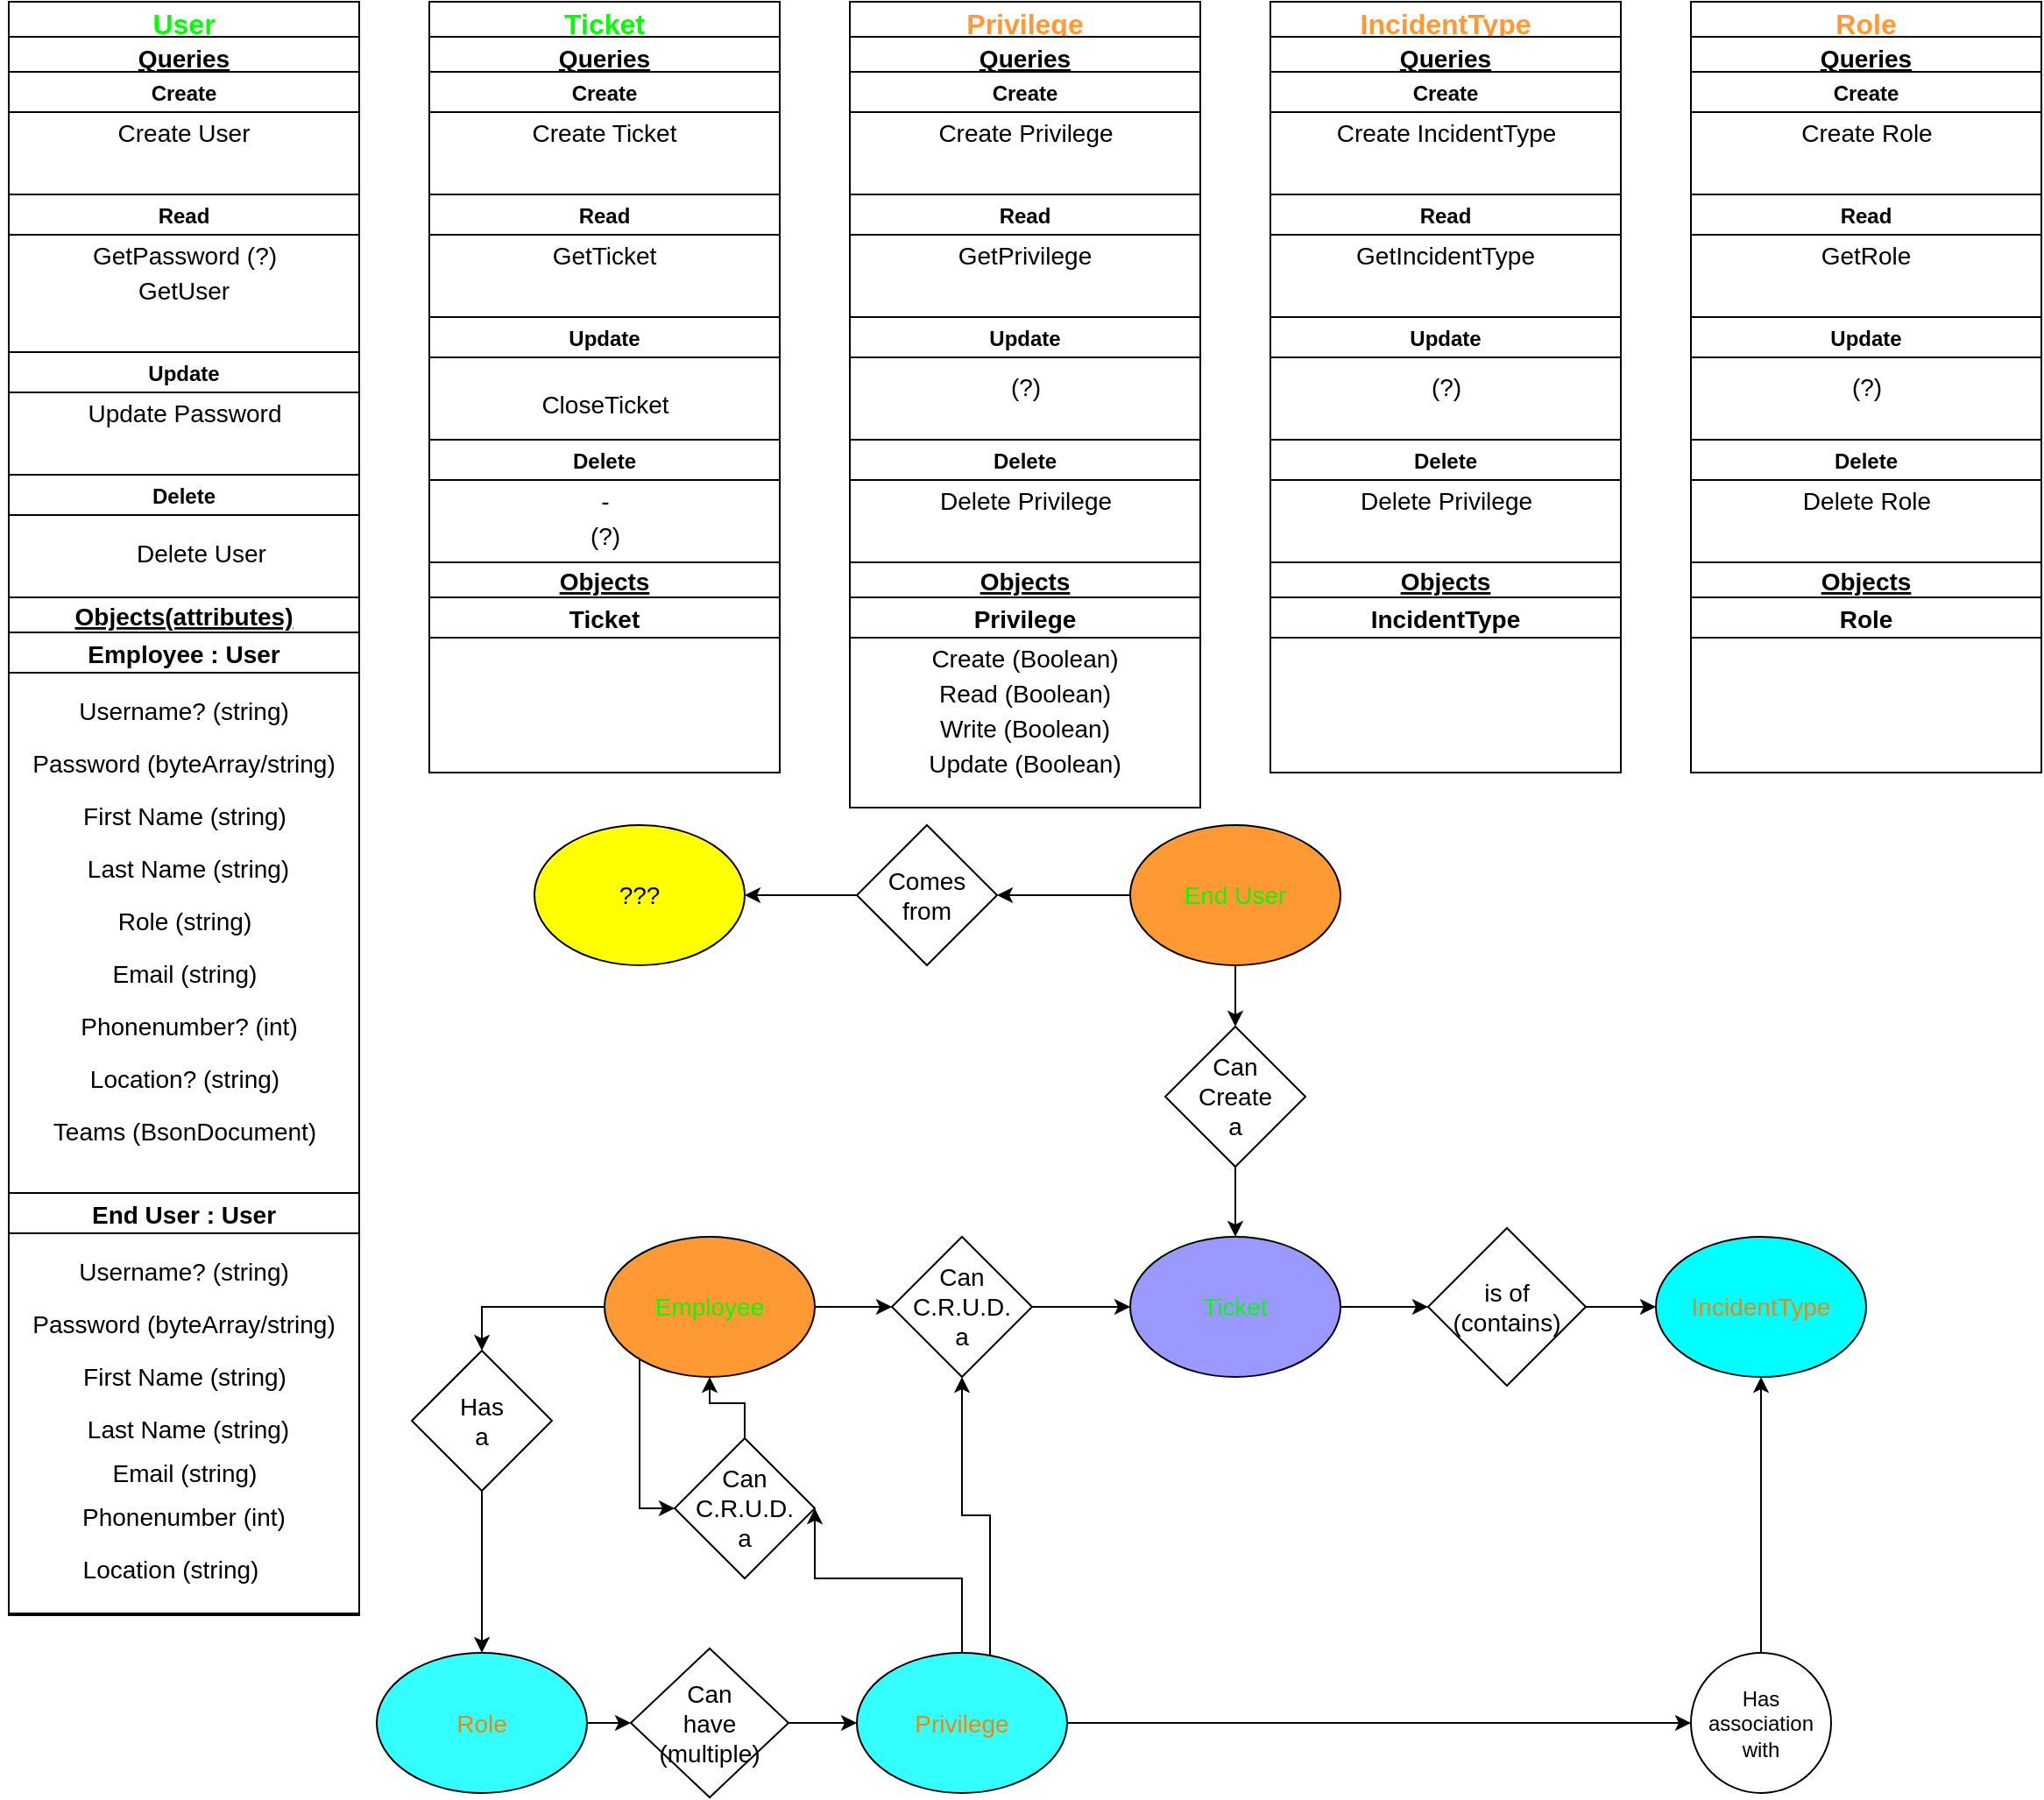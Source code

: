 <mxfile version="20.4.0" type="github">
  <diagram id="4bthDYppY-dah1H3mGTE" name="Pagina-1">
    <mxGraphModel dx="1422" dy="790" grid="1" gridSize="10" guides="1" tooltips="1" connect="1" arrows="1" fold="1" page="1" pageScale="1" pageWidth="827" pageHeight="1169" math="0" shadow="0">
      <root>
        <mxCell id="0" />
        <mxCell id="1" parent="0" />
        <mxCell id="ETShx9Jj8pTSeEwa7h_H-1" value="User" style="swimlane;fontSize=16;fontColor=#00FF00;" parent="1" vertex="1">
          <mxGeometry x="40" y="40" width="200" height="920" as="geometry" />
        </mxCell>
        <mxCell id="ETShx9Jj8pTSeEwa7h_H-2" value="Queries" style="swimlane;fontSize=14;fontStyle=5" parent="ETShx9Jj8pTSeEwa7h_H-1" vertex="1">
          <mxGeometry y="20" width="200" height="320" as="geometry" />
        </mxCell>
        <mxCell id="ETShx9Jj8pTSeEwa7h_H-18" value="Create" style="swimlane;" parent="ETShx9Jj8pTSeEwa7h_H-2" vertex="1">
          <mxGeometry y="20" width="200" height="70" as="geometry" />
        </mxCell>
        <mxCell id="ETShx9Jj8pTSeEwa7h_H-42" value="Create User" style="text;html=1;strokeColor=none;fillColor=none;align=center;verticalAlign=middle;whiteSpace=wrap;rounded=0;fontSize=14;fontColor=#000000;" parent="ETShx9Jj8pTSeEwa7h_H-18" vertex="1">
          <mxGeometry x="55" y="20" width="90" height="30" as="geometry" />
        </mxCell>
        <mxCell id="ETShx9Jj8pTSeEwa7h_H-19" value="Read" style="swimlane;" parent="ETShx9Jj8pTSeEwa7h_H-2" vertex="1">
          <mxGeometry y="90" width="200" height="90" as="geometry" />
        </mxCell>
        <mxCell id="ETShx9Jj8pTSeEwa7h_H-30" value="&lt;div&gt;GetPassword (?)&lt;/div&gt;" style="text;html=1;align=center;verticalAlign=middle;resizable=0;points=[];autosize=1;strokeColor=none;fillColor=none;fontSize=14;" parent="ETShx9Jj8pTSeEwa7h_H-19" vertex="1">
          <mxGeometry x="35" y="20" width="130" height="30" as="geometry" />
        </mxCell>
        <mxCell id="ETShx9Jj8pTSeEwa7h_H-40" value="GetUser" style="text;html=1;strokeColor=none;fillColor=none;align=center;verticalAlign=middle;whiteSpace=wrap;rounded=0;fontSize=14;fontColor=#000000;" parent="ETShx9Jj8pTSeEwa7h_H-19" vertex="1">
          <mxGeometry x="70" y="40" width="60" height="30" as="geometry" />
        </mxCell>
        <mxCell id="ETShx9Jj8pTSeEwa7h_H-20" value="Update" style="swimlane;" parent="ETShx9Jj8pTSeEwa7h_H-2" vertex="1">
          <mxGeometry y="180" width="200" height="70" as="geometry" />
        </mxCell>
        <mxCell id="ETShx9Jj8pTSeEwa7h_H-39" value="&lt;div&gt;&lt;font color=&quot;#000000&quot;&gt;Update Password&lt;/font&gt;&lt;/div&gt;" style="text;html=1;align=center;verticalAlign=middle;resizable=0;points=[];autosize=1;strokeColor=none;fillColor=none;fontSize=14;fontColor=#00FF00;" parent="ETShx9Jj8pTSeEwa7h_H-20" vertex="1">
          <mxGeometry x="35" y="20" width="130" height="30" as="geometry" />
        </mxCell>
        <mxCell id="ETShx9Jj8pTSeEwa7h_H-21" value="Delete" style="swimlane;" parent="ETShx9Jj8pTSeEwa7h_H-2" vertex="1">
          <mxGeometry y="250" width="200" height="70" as="geometry" />
        </mxCell>
        <mxCell id="ETShx9Jj8pTSeEwa7h_H-3" value="Objects(attributes)" style="swimlane;fontStyle=5;startSize=20;fontSize=14;" parent="ETShx9Jj8pTSeEwa7h_H-1" vertex="1">
          <mxGeometry y="340" width="200" height="581" as="geometry" />
        </mxCell>
        <mxCell id="ETShx9Jj8pTSeEwa7h_H-79" value="Employee : User" style="swimlane;fontSize=14;fontColor=#000000;" parent="ETShx9Jj8pTSeEwa7h_H-3" vertex="1">
          <mxGeometry y="20" width="200" height="320" as="geometry" />
        </mxCell>
        <mxCell id="7pABPfw_jYTxYj795POy-1" value="Username? (string)" style="text;html=1;strokeColor=none;fillColor=none;align=center;verticalAlign=middle;whiteSpace=wrap;rounded=0;fontSize=14;fontColor=#000000;" parent="ETShx9Jj8pTSeEwa7h_H-79" vertex="1">
          <mxGeometry x="35" y="30" width="130" height="30" as="geometry" />
        </mxCell>
        <mxCell id="7pABPfw_jYTxYj795POy-2" value="Password (byteArray/string)" style="text;html=1;strokeColor=none;fillColor=none;align=center;verticalAlign=middle;whiteSpace=wrap;rounded=0;fontSize=14;fontColor=#000000;" parent="ETShx9Jj8pTSeEwa7h_H-79" vertex="1">
          <mxGeometry x="-5" y="60" width="210" height="30" as="geometry" />
        </mxCell>
        <mxCell id="7pABPfw_jYTxYj795POy-4" value="First Name (string)" style="text;html=1;strokeColor=none;fillColor=none;align=center;verticalAlign=middle;whiteSpace=wrap;rounded=0;fontSize=14;fontColor=#000000;" parent="ETShx9Jj8pTSeEwa7h_H-79" vertex="1">
          <mxGeometry x="32.5" y="90" width="135" height="30" as="geometry" />
        </mxCell>
        <mxCell id="7pABPfw_jYTxYj795POy-5" value="Last Name (string)" style="text;html=1;strokeColor=none;fillColor=none;align=center;verticalAlign=middle;whiteSpace=wrap;rounded=0;fontSize=14;fontColor=#000000;" parent="ETShx9Jj8pTSeEwa7h_H-79" vertex="1">
          <mxGeometry x="35" y="120" width="135" height="30" as="geometry" />
        </mxCell>
        <mxCell id="7pABPfw_jYTxYj795POy-7" value="Role (string)" style="text;html=1;strokeColor=none;fillColor=none;align=center;verticalAlign=middle;whiteSpace=wrap;rounded=0;fontSize=14;fontColor=#000000;" parent="ETShx9Jj8pTSeEwa7h_H-79" vertex="1">
          <mxGeometry x="52.5" y="150" width="95" height="30" as="geometry" />
        </mxCell>
        <mxCell id="7pABPfw_jYTxYj795POy-8" value="Email (string)" style="text;html=1;strokeColor=none;fillColor=none;align=center;verticalAlign=middle;whiteSpace=wrap;rounded=0;fontSize=14;fontColor=#000000;" parent="ETShx9Jj8pTSeEwa7h_H-79" vertex="1">
          <mxGeometry x="52.5" y="180" width="95" height="30" as="geometry" />
        </mxCell>
        <mxCell id="7pABPfw_jYTxYj795POy-10" value="&lt;div&gt;Phonenumber? (int)&lt;/div&gt;" style="text;html=1;strokeColor=none;fillColor=none;align=center;verticalAlign=middle;whiteSpace=wrap;rounded=0;fontSize=14;fontColor=#000000;" parent="ETShx9Jj8pTSeEwa7h_H-79" vertex="1">
          <mxGeometry x="22.5" y="210" width="160" height="30" as="geometry" />
        </mxCell>
        <mxCell id="7pABPfw_jYTxYj795POy-12" value="Location? (string)" style="text;html=1;strokeColor=none;fillColor=none;align=center;verticalAlign=middle;whiteSpace=wrap;rounded=0;fontSize=14;fontColor=#000000;" parent="ETShx9Jj8pTSeEwa7h_H-79" vertex="1">
          <mxGeometry x="42.5" y="240" width="115" height="30" as="geometry" />
        </mxCell>
        <mxCell id="7pABPfw_jYTxYj795POy-14" value="Teams (BsonDocument)" style="text;html=1;strokeColor=none;fillColor=none;align=center;verticalAlign=middle;whiteSpace=wrap;rounded=0;fontSize=14;fontColor=#000000;" parent="ETShx9Jj8pTSeEwa7h_H-79" vertex="1">
          <mxGeometry x="22.5" y="270" width="155" height="30" as="geometry" />
        </mxCell>
        <mxCell id="7pABPfw_jYTxYj795POy-15" value="End User : User" style="swimlane;fontSize=14;fontColor=#000000;startSize=23;" parent="ETShx9Jj8pTSeEwa7h_H-3" vertex="1">
          <mxGeometry y="340" width="200" height="240" as="geometry" />
        </mxCell>
        <mxCell id="7pABPfw_jYTxYj795POy-16" value="Username? (string)" style="text;html=1;strokeColor=none;fillColor=none;align=center;verticalAlign=middle;whiteSpace=wrap;rounded=0;fontSize=14;fontColor=#000000;" parent="7pABPfw_jYTxYj795POy-15" vertex="1">
          <mxGeometry x="35" y="30" width="130" height="30" as="geometry" />
        </mxCell>
        <mxCell id="7pABPfw_jYTxYj795POy-17" value="Password (byteArray/string)" style="text;html=1;strokeColor=none;fillColor=none;align=center;verticalAlign=middle;whiteSpace=wrap;rounded=0;fontSize=14;fontColor=#000000;" parent="7pABPfw_jYTxYj795POy-15" vertex="1">
          <mxGeometry x="-5" y="60" width="210" height="30" as="geometry" />
        </mxCell>
        <mxCell id="7pABPfw_jYTxYj795POy-18" value="First Name (string)" style="text;html=1;strokeColor=none;fillColor=none;align=center;verticalAlign=middle;whiteSpace=wrap;rounded=0;fontSize=14;fontColor=#000000;" parent="7pABPfw_jYTxYj795POy-15" vertex="1">
          <mxGeometry x="32.5" y="90" width="135" height="30" as="geometry" />
        </mxCell>
        <mxCell id="7pABPfw_jYTxYj795POy-19" value="Last Name (string)" style="text;html=1;strokeColor=none;fillColor=none;align=center;verticalAlign=middle;whiteSpace=wrap;rounded=0;fontSize=14;fontColor=#000000;" parent="7pABPfw_jYTxYj795POy-15" vertex="1">
          <mxGeometry x="35" y="120" width="135" height="30" as="geometry" />
        </mxCell>
        <mxCell id="7pABPfw_jYTxYj795POy-21" value="Email (string)" style="text;html=1;strokeColor=none;fillColor=none;align=center;verticalAlign=middle;whiteSpace=wrap;rounded=0;fontSize=14;fontColor=#000000;" parent="7pABPfw_jYTxYj795POy-15" vertex="1">
          <mxGeometry x="52.5" y="145" width="95" height="30" as="geometry" />
        </mxCell>
        <mxCell id="7pABPfw_jYTxYj795POy-22" value="&lt;div&gt;Phonenumber (int)&lt;/div&gt;" style="text;html=1;strokeColor=none;fillColor=none;align=center;verticalAlign=middle;whiteSpace=wrap;rounded=0;fontSize=14;fontColor=#000000;" parent="7pABPfw_jYTxYj795POy-15" vertex="1">
          <mxGeometry x="20" y="170" width="160" height="30" as="geometry" />
        </mxCell>
        <mxCell id="7pABPfw_jYTxYj795POy-23" value="Location (string)" style="text;html=1;strokeColor=none;fillColor=none;align=center;verticalAlign=middle;whiteSpace=wrap;rounded=0;fontSize=14;fontColor=#000000;" parent="7pABPfw_jYTxYj795POy-15" vertex="1">
          <mxGeometry x="35" y="200" width="115" height="30" as="geometry" />
        </mxCell>
        <mxCell id="ETShx9Jj8pTSeEwa7h_H-22" value="Ticket" style="swimlane;fontSize=16;fontColor=#00FF00;" parent="1" vertex="1">
          <mxGeometry x="280" y="40" width="200" height="440" as="geometry" />
        </mxCell>
        <mxCell id="ETShx9Jj8pTSeEwa7h_H-23" value="Queries" style="swimlane;fontSize=14;fontStyle=5" parent="ETShx9Jj8pTSeEwa7h_H-22" vertex="1">
          <mxGeometry y="20" width="200" height="300" as="geometry" />
        </mxCell>
        <mxCell id="ETShx9Jj8pTSeEwa7h_H-24" value="Create" style="swimlane;" parent="ETShx9Jj8pTSeEwa7h_H-23" vertex="1">
          <mxGeometry y="20" width="200" height="70" as="geometry" />
        </mxCell>
        <mxCell id="ETShx9Jj8pTSeEwa7h_H-43" value="Create Ticket" style="text;html=1;strokeColor=none;fillColor=none;align=center;verticalAlign=middle;whiteSpace=wrap;rounded=0;fontSize=14;fontColor=#000000;" parent="ETShx9Jj8pTSeEwa7h_H-24" vertex="1">
          <mxGeometry x="55" y="20" width="90" height="30" as="geometry" />
        </mxCell>
        <mxCell id="ETShx9Jj8pTSeEwa7h_H-25" value="Read" style="swimlane;" parent="ETShx9Jj8pTSeEwa7h_H-23" vertex="1">
          <mxGeometry y="90" width="200" height="70" as="geometry" />
        </mxCell>
        <mxCell id="ETShx9Jj8pTSeEwa7h_H-44" value="GetTicket" style="text;html=1;strokeColor=none;fillColor=none;align=center;verticalAlign=middle;whiteSpace=wrap;rounded=0;fontSize=14;fontColor=#000000;" parent="ETShx9Jj8pTSeEwa7h_H-25" vertex="1">
          <mxGeometry x="70" y="20" width="60" height="30" as="geometry" />
        </mxCell>
        <mxCell id="ETShx9Jj8pTSeEwa7h_H-26" value="Update" style="swimlane;" parent="ETShx9Jj8pTSeEwa7h_H-23" vertex="1">
          <mxGeometry y="160" width="200" height="70" as="geometry" />
        </mxCell>
        <mxCell id="ETShx9Jj8pTSeEwa7h_H-47" value="CloseTicket" style="text;html=1;align=center;verticalAlign=middle;resizable=0;points=[];autosize=1;strokeColor=none;fillColor=none;fontSize=14;fontColor=#000000;" parent="ETShx9Jj8pTSeEwa7h_H-26" vertex="1">
          <mxGeometry x="50" y="35" width="100" height="30" as="geometry" />
        </mxCell>
        <mxCell id="ETShx9Jj8pTSeEwa7h_H-27" value="Delete" style="swimlane;" parent="ETShx9Jj8pTSeEwa7h_H-23" vertex="1">
          <mxGeometry y="230" width="200" height="70" as="geometry" />
        </mxCell>
        <mxCell id="ETShx9Jj8pTSeEwa7h_H-46" value="(?)" style="text;html=1;align=center;verticalAlign=middle;resizable=0;points=[];autosize=1;strokeColor=none;fillColor=none;fontSize=14;fontColor=#000000;" parent="ETShx9Jj8pTSeEwa7h_H-27" vertex="1">
          <mxGeometry x="80" y="40" width="40" height="30" as="geometry" />
        </mxCell>
        <mxCell id="ETShx9Jj8pTSeEwa7h_H-45" value="-" style="text;html=1;align=center;verticalAlign=middle;resizable=0;points=[];autosize=1;strokeColor=none;fillColor=none;fontSize=14;fontColor=#000000;" parent="ETShx9Jj8pTSeEwa7h_H-27" vertex="1">
          <mxGeometry x="85" y="20" width="30" height="30" as="geometry" />
        </mxCell>
        <mxCell id="ETShx9Jj8pTSeEwa7h_H-28" value="Objects" style="swimlane;fontStyle=5;startSize=20;fontSize=14;" parent="ETShx9Jj8pTSeEwa7h_H-22" vertex="1">
          <mxGeometry y="320" width="200" height="120" as="geometry" />
        </mxCell>
        <mxCell id="7pABPfw_jYTxYj795POy-25" value="Ticket" style="swimlane;fontSize=14;fontColor=#000000;" parent="ETShx9Jj8pTSeEwa7h_H-28" vertex="1">
          <mxGeometry y="20" width="200" height="100" as="geometry" />
        </mxCell>
        <mxCell id="ETShx9Jj8pTSeEwa7h_H-31" value="Privilege" style="swimlane;fontSize=16;fontColor=#FF9933;" parent="1" vertex="1">
          <mxGeometry x="520" y="40" width="200" height="460" as="geometry" />
        </mxCell>
        <mxCell id="ETShx9Jj8pTSeEwa7h_H-32" value="Queries" style="swimlane;fontSize=14;fontStyle=5" parent="ETShx9Jj8pTSeEwa7h_H-31" vertex="1">
          <mxGeometry y="20" width="200" height="300" as="geometry" />
        </mxCell>
        <mxCell id="ETShx9Jj8pTSeEwa7h_H-33" value="Create" style="swimlane;" parent="ETShx9Jj8pTSeEwa7h_H-32" vertex="1">
          <mxGeometry y="20" width="200" height="70" as="geometry" />
        </mxCell>
        <mxCell id="ETShx9Jj8pTSeEwa7h_H-48" value="Create Privilege" style="text;html=1;strokeColor=none;fillColor=none;align=center;verticalAlign=middle;whiteSpace=wrap;rounded=0;fontSize=14;fontColor=#000000;" parent="ETShx9Jj8pTSeEwa7h_H-33" vertex="1">
          <mxGeometry x="47.5" y="20" width="105" height="30" as="geometry" />
        </mxCell>
        <mxCell id="ETShx9Jj8pTSeEwa7h_H-34" value="Read" style="swimlane;" parent="ETShx9Jj8pTSeEwa7h_H-32" vertex="1">
          <mxGeometry y="90" width="200" height="70" as="geometry" />
        </mxCell>
        <mxCell id="ETShx9Jj8pTSeEwa7h_H-50" value="GetPrivilege" style="text;html=1;strokeColor=none;fillColor=none;align=center;verticalAlign=middle;whiteSpace=wrap;rounded=0;fontSize=14;fontColor=#000000;" parent="ETShx9Jj8pTSeEwa7h_H-34" vertex="1">
          <mxGeometry x="70" y="20" width="60" height="30" as="geometry" />
        </mxCell>
        <mxCell id="ETShx9Jj8pTSeEwa7h_H-35" value="Update" style="swimlane;" parent="ETShx9Jj8pTSeEwa7h_H-32" vertex="1">
          <mxGeometry y="160" width="200" height="70" as="geometry" />
        </mxCell>
        <mxCell id="ETShx9Jj8pTSeEwa7h_H-64" value="(?)" style="text;html=1;align=center;verticalAlign=middle;resizable=0;points=[];autosize=1;strokeColor=none;fillColor=none;fontSize=14;fontColor=#000000;" parent="ETShx9Jj8pTSeEwa7h_H-35" vertex="1">
          <mxGeometry x="80" y="25" width="40" height="30" as="geometry" />
        </mxCell>
        <mxCell id="ETShx9Jj8pTSeEwa7h_H-36" value="Delete" style="swimlane;" parent="ETShx9Jj8pTSeEwa7h_H-32" vertex="1">
          <mxGeometry y="230" width="200" height="70" as="geometry" />
        </mxCell>
        <mxCell id="ETShx9Jj8pTSeEwa7h_H-41" value="Delete Privilege" style="text;html=1;strokeColor=none;fillColor=none;align=center;verticalAlign=middle;whiteSpace=wrap;rounded=0;fontSize=14;fontColor=#000000;" parent="ETShx9Jj8pTSeEwa7h_H-36" vertex="1">
          <mxGeometry x="47.5" y="20" width="105" height="30" as="geometry" />
        </mxCell>
        <mxCell id="ETShx9Jj8pTSeEwa7h_H-37" value="Objects" style="swimlane;fontStyle=5;startSize=20;fontSize=14;" parent="ETShx9Jj8pTSeEwa7h_H-31" vertex="1">
          <mxGeometry y="320" width="200" height="140" as="geometry" />
        </mxCell>
        <mxCell id="7pABPfw_jYTxYj795POy-26" value="Privilege" style="swimlane;fontSize=14;fontColor=#000000;" parent="ETShx9Jj8pTSeEwa7h_H-37" vertex="1">
          <mxGeometry y="20" width="200" height="120" as="geometry" />
        </mxCell>
        <mxCell id="7pABPfw_jYTxYj795POy-53" value="Create (Boolean)" style="text;html=1;strokeColor=none;fillColor=none;align=center;verticalAlign=middle;whiteSpace=wrap;rounded=0;fontSize=14;fontColor=#000000;" parent="7pABPfw_jYTxYj795POy-26" vertex="1">
          <mxGeometry x="35" y="20" width="130" height="30" as="geometry" />
        </mxCell>
        <mxCell id="7pABPfw_jYTxYj795POy-54" value="Read (Boolean)" style="text;html=1;strokeColor=none;fillColor=none;align=center;verticalAlign=middle;whiteSpace=wrap;rounded=0;fontSize=14;fontColor=#000000;" parent="7pABPfw_jYTxYj795POy-26" vertex="1">
          <mxGeometry x="35" y="40" width="130" height="30" as="geometry" />
        </mxCell>
        <mxCell id="7pABPfw_jYTxYj795POy-55" value="Write (Boolean)" style="text;html=1;strokeColor=none;fillColor=none;align=center;verticalAlign=middle;whiteSpace=wrap;rounded=0;fontSize=14;fontColor=#000000;" parent="7pABPfw_jYTxYj795POy-26" vertex="1">
          <mxGeometry x="35" y="60" width="130" height="30" as="geometry" />
        </mxCell>
        <mxCell id="7pABPfw_jYTxYj795POy-56" value="Update (Boolean)" style="text;html=1;strokeColor=none;fillColor=none;align=center;verticalAlign=middle;whiteSpace=wrap;rounded=0;fontSize=14;fontColor=#000000;" parent="7pABPfw_jYTxYj795POy-26" vertex="1">
          <mxGeometry x="35" y="80" width="130" height="30" as="geometry" />
        </mxCell>
        <mxCell id="ETShx9Jj8pTSeEwa7h_H-51" value="Delete User" style="text;html=1;strokeColor=none;fillColor=none;align=center;verticalAlign=middle;whiteSpace=wrap;rounded=0;fontSize=14;fontColor=#000000;" parent="1" vertex="1">
          <mxGeometry x="105" y="340" width="90" height="30" as="geometry" />
        </mxCell>
        <mxCell id="ETShx9Jj8pTSeEwa7h_H-52" value="IncidentType" style="swimlane;fontSize=16;fontColor=#FF9933;" parent="1" vertex="1">
          <mxGeometry x="760" y="40" width="200" height="440" as="geometry" />
        </mxCell>
        <mxCell id="ETShx9Jj8pTSeEwa7h_H-53" value="Queries" style="swimlane;fontSize=14;fontStyle=5" parent="ETShx9Jj8pTSeEwa7h_H-52" vertex="1">
          <mxGeometry y="20" width="200" height="300" as="geometry" />
        </mxCell>
        <mxCell id="ETShx9Jj8pTSeEwa7h_H-54" value="Create" style="swimlane;" parent="ETShx9Jj8pTSeEwa7h_H-53" vertex="1">
          <mxGeometry y="20" width="200" height="70" as="geometry" />
        </mxCell>
        <mxCell id="ETShx9Jj8pTSeEwa7h_H-55" value="Create IncidentType" style="text;html=1;strokeColor=none;fillColor=none;align=center;verticalAlign=middle;whiteSpace=wrap;rounded=0;fontSize=14;fontColor=#000000;" parent="ETShx9Jj8pTSeEwa7h_H-54" vertex="1">
          <mxGeometry x="33.75" y="20" width="132.5" height="30" as="geometry" />
        </mxCell>
        <mxCell id="ETShx9Jj8pTSeEwa7h_H-56" value="Read" style="swimlane;" parent="ETShx9Jj8pTSeEwa7h_H-53" vertex="1">
          <mxGeometry y="90" width="200" height="70" as="geometry" />
        </mxCell>
        <mxCell id="ETShx9Jj8pTSeEwa7h_H-57" value="GetIncidentType" style="text;html=1;strokeColor=none;fillColor=none;align=center;verticalAlign=middle;whiteSpace=wrap;rounded=0;fontSize=14;fontColor=#000000;" parent="ETShx9Jj8pTSeEwa7h_H-56" vertex="1">
          <mxGeometry x="70" y="20" width="60" height="30" as="geometry" />
        </mxCell>
        <mxCell id="ETShx9Jj8pTSeEwa7h_H-58" value="Update" style="swimlane;" parent="ETShx9Jj8pTSeEwa7h_H-53" vertex="1">
          <mxGeometry y="160" width="200" height="70" as="geometry" />
        </mxCell>
        <mxCell id="ETShx9Jj8pTSeEwa7h_H-65" value="(?)" style="text;html=1;align=center;verticalAlign=middle;resizable=0;points=[];autosize=1;strokeColor=none;fillColor=none;fontSize=14;fontColor=#000000;" parent="ETShx9Jj8pTSeEwa7h_H-58" vertex="1">
          <mxGeometry x="80" y="25" width="40" height="30" as="geometry" />
        </mxCell>
        <mxCell id="ETShx9Jj8pTSeEwa7h_H-59" value="Delete" style="swimlane;" parent="ETShx9Jj8pTSeEwa7h_H-53" vertex="1">
          <mxGeometry y="230" width="200" height="70" as="geometry" />
        </mxCell>
        <mxCell id="ETShx9Jj8pTSeEwa7h_H-60" value="Delete Privilege" style="text;html=1;strokeColor=none;fillColor=none;align=center;verticalAlign=middle;whiteSpace=wrap;rounded=0;fontSize=14;fontColor=#000000;" parent="ETShx9Jj8pTSeEwa7h_H-59" vertex="1">
          <mxGeometry x="47.5" y="20" width="105" height="30" as="geometry" />
        </mxCell>
        <mxCell id="ETShx9Jj8pTSeEwa7h_H-61" value="Objects" style="swimlane;fontStyle=5;startSize=20;fontSize=14;" parent="ETShx9Jj8pTSeEwa7h_H-52" vertex="1">
          <mxGeometry y="320" width="200" height="120" as="geometry" />
        </mxCell>
        <mxCell id="7pABPfw_jYTxYj795POy-27" value="IncidentType" style="swimlane;fontSize=14;fontColor=#000000;" parent="ETShx9Jj8pTSeEwa7h_H-61" vertex="1">
          <mxGeometry y="20" width="200" height="100" as="geometry" />
        </mxCell>
        <mxCell id="ETShx9Jj8pTSeEwa7h_H-66" value="Role" style="swimlane;fontSize=16;fontColor=#FF9933;" parent="1" vertex="1">
          <mxGeometry x="1000" y="40" width="200" height="440" as="geometry" />
        </mxCell>
        <mxCell id="ETShx9Jj8pTSeEwa7h_H-67" value="Queries" style="swimlane;fontSize=14;fontStyle=5" parent="ETShx9Jj8pTSeEwa7h_H-66" vertex="1">
          <mxGeometry y="20" width="200" height="300" as="geometry" />
        </mxCell>
        <mxCell id="ETShx9Jj8pTSeEwa7h_H-68" value="Create" style="swimlane;" parent="ETShx9Jj8pTSeEwa7h_H-67" vertex="1">
          <mxGeometry y="20" width="200" height="70" as="geometry" />
        </mxCell>
        <mxCell id="ETShx9Jj8pTSeEwa7h_H-69" value="Create Role" style="text;html=1;strokeColor=none;fillColor=none;align=center;verticalAlign=middle;whiteSpace=wrap;rounded=0;fontSize=14;fontColor=#000000;" parent="ETShx9Jj8pTSeEwa7h_H-68" vertex="1">
          <mxGeometry x="33.75" y="20" width="132.5" height="30" as="geometry" />
        </mxCell>
        <mxCell id="ETShx9Jj8pTSeEwa7h_H-70" value="Read" style="swimlane;" parent="ETShx9Jj8pTSeEwa7h_H-67" vertex="1">
          <mxGeometry y="90" width="200" height="70" as="geometry" />
        </mxCell>
        <mxCell id="ETShx9Jj8pTSeEwa7h_H-71" value="GetRole" style="text;html=1;strokeColor=none;fillColor=none;align=center;verticalAlign=middle;whiteSpace=wrap;rounded=0;fontSize=14;fontColor=#000000;" parent="ETShx9Jj8pTSeEwa7h_H-70" vertex="1">
          <mxGeometry x="70" y="20" width="60" height="30" as="geometry" />
        </mxCell>
        <mxCell id="ETShx9Jj8pTSeEwa7h_H-72" value="Update" style="swimlane;" parent="ETShx9Jj8pTSeEwa7h_H-67" vertex="1">
          <mxGeometry y="160" width="200" height="70" as="geometry" />
        </mxCell>
        <mxCell id="ETShx9Jj8pTSeEwa7h_H-73" value="(?)" style="text;html=1;align=center;verticalAlign=middle;resizable=0;points=[];autosize=1;strokeColor=none;fillColor=none;fontSize=14;fontColor=#000000;" parent="ETShx9Jj8pTSeEwa7h_H-72" vertex="1">
          <mxGeometry x="80" y="25" width="40" height="30" as="geometry" />
        </mxCell>
        <mxCell id="ETShx9Jj8pTSeEwa7h_H-74" value="Delete" style="swimlane;" parent="ETShx9Jj8pTSeEwa7h_H-67" vertex="1">
          <mxGeometry y="230" width="200" height="70" as="geometry" />
        </mxCell>
        <mxCell id="ETShx9Jj8pTSeEwa7h_H-75" value="Delete Role" style="text;html=1;strokeColor=none;fillColor=none;align=center;verticalAlign=middle;whiteSpace=wrap;rounded=0;fontSize=14;fontColor=#000000;" parent="ETShx9Jj8pTSeEwa7h_H-74" vertex="1">
          <mxGeometry x="47.5" y="20" width="105" height="30" as="geometry" />
        </mxCell>
        <mxCell id="ETShx9Jj8pTSeEwa7h_H-76" value="Objects" style="swimlane;fontStyle=5;startSize=20;fontSize=14;" parent="ETShx9Jj8pTSeEwa7h_H-66" vertex="1">
          <mxGeometry y="320" width="200" height="120" as="geometry" />
        </mxCell>
        <mxCell id="7pABPfw_jYTxYj795POy-28" value="Role" style="swimlane;fontSize=14;fontColor=#000000;startSize=23;" parent="ETShx9Jj8pTSeEwa7h_H-76" vertex="1">
          <mxGeometry y="20" width="200" height="100" as="geometry" />
        </mxCell>
        <mxCell id="7pABPfw_jYTxYj795POy-41" style="edgeStyle=orthogonalEdgeStyle;rounded=0;orthogonalLoop=1;jettySize=auto;html=1;entryX=0;entryY=0.5;entryDx=0;entryDy=0;fontSize=14;fontColor=#000000;" parent="1" source="7pABPfw_jYTxYj795POy-29" target="7pABPfw_jYTxYj795POy-36" edge="1">
          <mxGeometry relative="1" as="geometry" />
        </mxCell>
        <mxCell id="7pABPfw_jYTxYj795POy-46" style="edgeStyle=orthogonalEdgeStyle;rounded=0;orthogonalLoop=1;jettySize=auto;html=1;entryX=0.5;entryY=0;entryDx=0;entryDy=0;fontSize=14;fontColor=#000000;" parent="1" source="7pABPfw_jYTxYj795POy-29" target="7pABPfw_jYTxYj795POy-45" edge="1">
          <mxGeometry relative="1" as="geometry" />
        </mxCell>
        <mxCell id="7pABPfw_jYTxYj795POy-59" style="edgeStyle=orthogonalEdgeStyle;rounded=0;orthogonalLoop=1;jettySize=auto;html=1;entryX=0;entryY=0.5;entryDx=0;entryDy=0;fontSize=14;fontColor=#FF8000;" parent="1" source="7pABPfw_jYTxYj795POy-29" target="7pABPfw_jYTxYj795POy-57" edge="1">
          <mxGeometry relative="1" as="geometry">
            <Array as="points">
              <mxPoint x="400" y="900" />
            </Array>
          </mxGeometry>
        </mxCell>
        <mxCell id="7pABPfw_jYTxYj795POy-29" value="&lt;font color=&quot;#00FF00&quot;&gt;Employee&lt;/font&gt;" style="ellipse;whiteSpace=wrap;html=1;fontSize=14;fontColor=#000000;fillColor=#FF9933;" parent="1" vertex="1">
          <mxGeometry x="380" y="745" width="120" height="80" as="geometry" />
        </mxCell>
        <mxCell id="7pABPfw_jYTxYj795POy-44" style="edgeStyle=orthogonalEdgeStyle;rounded=0;orthogonalLoop=1;jettySize=auto;html=1;fontSize=14;fontColor=#000000;" parent="1" source="7pABPfw_jYTxYj795POy-30" target="7pABPfw_jYTxYj795POy-37" edge="1">
          <mxGeometry relative="1" as="geometry" />
        </mxCell>
        <mxCell id="7pABPfw_jYTxYj795POy-30" value="&lt;div&gt;is of&lt;/div&gt;&lt;div&gt;(contains)&lt;br&gt;&lt;/div&gt;" style="rhombus;whiteSpace=wrap;html=1;fontSize=14;fontColor=#000000;" parent="1" vertex="1">
          <mxGeometry x="850" y="740" width="90" height="90" as="geometry" />
        </mxCell>
        <mxCell id="7pABPfw_jYTxYj795POy-43" style="edgeStyle=orthogonalEdgeStyle;rounded=0;orthogonalLoop=1;jettySize=auto;html=1;entryX=0;entryY=0.5;entryDx=0;entryDy=0;fontSize=14;fontColor=#000000;" parent="1" source="7pABPfw_jYTxYj795POy-31" target="7pABPfw_jYTxYj795POy-30" edge="1">
          <mxGeometry relative="1" as="geometry" />
        </mxCell>
        <mxCell id="7pABPfw_jYTxYj795POy-31" value="&lt;font color=&quot;#00FF00&quot;&gt;Ticket&lt;/font&gt;" style="ellipse;whiteSpace=wrap;html=1;fontSize=14;fontColor=#000000;fillColor=#9999FF;" parent="1" vertex="1">
          <mxGeometry x="680" y="745" width="120" height="80" as="geometry" />
        </mxCell>
        <mxCell id="7pABPfw_jYTxYj795POy-38" style="edgeStyle=orthogonalEdgeStyle;rounded=0;orthogonalLoop=1;jettySize=auto;html=1;entryX=0.5;entryY=0;entryDx=0;entryDy=0;fontSize=14;fontColor=#000000;" parent="1" source="7pABPfw_jYTxYj795POy-32" target="7pABPfw_jYTxYj795POy-35" edge="1">
          <mxGeometry relative="1" as="geometry" />
        </mxCell>
        <mxCell id="7pABPfw_jYTxYj795POy-65" style="edgeStyle=orthogonalEdgeStyle;rounded=0;orthogonalLoop=1;jettySize=auto;html=1;entryX=1;entryY=0.5;entryDx=0;entryDy=0;fontSize=14;fontColor=#000000;" parent="1" source="7pABPfw_jYTxYj795POy-32" target="7pABPfw_jYTxYj795POy-64" edge="1">
          <mxGeometry relative="1" as="geometry" />
        </mxCell>
        <mxCell id="7pABPfw_jYTxYj795POy-32" value="&lt;font color=&quot;#00FF00&quot;&gt;End User&lt;/font&gt;" style="ellipse;whiteSpace=wrap;html=1;fontSize=14;fontColor=#000000;fillColor=#FF9933;" parent="1" vertex="1">
          <mxGeometry x="680" y="510" width="120" height="80" as="geometry" />
        </mxCell>
        <mxCell id="7pABPfw_jYTxYj795POy-50" style="edgeStyle=orthogonalEdgeStyle;rounded=0;orthogonalLoop=1;jettySize=auto;html=1;entryX=0;entryY=0.5;entryDx=0;entryDy=0;fontSize=14;fontColor=#000000;" parent="1" source="7pABPfw_jYTxYj795POy-33" target="7pABPfw_jYTxYj795POy-49" edge="1">
          <mxGeometry relative="1" as="geometry" />
        </mxCell>
        <mxCell id="7pABPfw_jYTxYj795POy-33" value="&lt;font color=&quot;#FF8000&quot;&gt;Role&lt;/font&gt;" style="ellipse;whiteSpace=wrap;html=1;fontSize=14;fontColor=#000000;fillColor=#33FFFF;" parent="1" vertex="1">
          <mxGeometry x="250" y="982.5" width="120" height="80" as="geometry" />
        </mxCell>
        <mxCell id="7pABPfw_jYTxYj795POy-52" style="edgeStyle=orthogonalEdgeStyle;rounded=0;orthogonalLoop=1;jettySize=auto;html=1;entryX=0.5;entryY=1;entryDx=0;entryDy=0;fontSize=14;fontColor=#000000;" parent="1" source="7pABPfw_jYTxYj795POy-34" target="7pABPfw_jYTxYj795POy-36" edge="1">
          <mxGeometry relative="1" as="geometry">
            <Array as="points">
              <mxPoint x="600" y="904" />
              <mxPoint x="584" y="904" />
            </Array>
          </mxGeometry>
        </mxCell>
        <mxCell id="7pABPfw_jYTxYj795POy-61" style="edgeStyle=orthogonalEdgeStyle;rounded=0;orthogonalLoop=1;jettySize=auto;html=1;fontSize=14;fontColor=#FF8000;entryX=1;entryY=0.5;entryDx=0;entryDy=0;exitX=0.5;exitY=0;exitDx=0;exitDy=0;" parent="1" source="7pABPfw_jYTxYj795POy-34" target="7pABPfw_jYTxYj795POy-57" edge="1">
          <mxGeometry relative="1" as="geometry">
            <mxPoint x="550" y="900" as="targetPoint" />
            <mxPoint x="584" y="980" as="sourcePoint" />
            <Array as="points">
              <mxPoint x="584" y="940" />
              <mxPoint x="500" y="940" />
            </Array>
          </mxGeometry>
        </mxCell>
        <mxCell id="6wYLn8KQvJQrpvTA0No2-2" style="edgeStyle=orthogonalEdgeStyle;rounded=0;orthogonalLoop=1;jettySize=auto;html=1;entryX=0;entryY=0.5;entryDx=0;entryDy=0;" edge="1" parent="1" source="7pABPfw_jYTxYj795POy-34" target="6wYLn8KQvJQrpvTA0No2-1">
          <mxGeometry relative="1" as="geometry" />
        </mxCell>
        <mxCell id="7pABPfw_jYTxYj795POy-34" value="&lt;font color=&quot;#FF8000&quot;&gt;Privilege&lt;/font&gt;" style="ellipse;whiteSpace=wrap;html=1;fontSize=14;fontColor=#000000;fillColor=#33FFFF;" parent="1" vertex="1">
          <mxGeometry x="524" y="982.5" width="120" height="80" as="geometry" />
        </mxCell>
        <mxCell id="7pABPfw_jYTxYj795POy-39" style="edgeStyle=orthogonalEdgeStyle;rounded=0;orthogonalLoop=1;jettySize=auto;html=1;entryX=0.5;entryY=0;entryDx=0;entryDy=0;fontSize=14;fontColor=#000000;" parent="1" source="7pABPfw_jYTxYj795POy-35" target="7pABPfw_jYTxYj795POy-31" edge="1">
          <mxGeometry relative="1" as="geometry" />
        </mxCell>
        <mxCell id="7pABPfw_jYTxYj795POy-35" value="&lt;div&gt;Can &lt;br&gt;&lt;/div&gt;&lt;div&gt;Create&lt;/div&gt;&lt;div&gt;a&lt;br&gt;&lt;/div&gt;" style="rhombus;whiteSpace=wrap;html=1;fontSize=14;fontColor=#000000;" parent="1" vertex="1">
          <mxGeometry x="700" y="625" width="80" height="80" as="geometry" />
        </mxCell>
        <mxCell id="7pABPfw_jYTxYj795POy-42" style="edgeStyle=orthogonalEdgeStyle;rounded=0;orthogonalLoop=1;jettySize=auto;html=1;fontSize=14;fontColor=#000000;" parent="1" source="7pABPfw_jYTxYj795POy-36" target="7pABPfw_jYTxYj795POy-31" edge="1">
          <mxGeometry relative="1" as="geometry" />
        </mxCell>
        <mxCell id="7pABPfw_jYTxYj795POy-36" value="&lt;div&gt;Can C.R.U.D.&lt;/div&gt;&lt;div&gt;a&lt;br&gt;&lt;/div&gt;" style="rhombus;whiteSpace=wrap;html=1;fontSize=14;fontColor=#000000;" parent="1" vertex="1">
          <mxGeometry x="544" y="745" width="80" height="80" as="geometry" />
        </mxCell>
        <mxCell id="7pABPfw_jYTxYj795POy-37" value="&lt;font color=&quot;#FF8000&quot;&gt;IncidentType&lt;/font&gt;" style="ellipse;whiteSpace=wrap;html=1;fontSize=14;fontColor=#000000;fillColor=#00FFFF;" parent="1" vertex="1">
          <mxGeometry x="980" y="745" width="120" height="80" as="geometry" />
        </mxCell>
        <mxCell id="7pABPfw_jYTxYj795POy-48" style="edgeStyle=orthogonalEdgeStyle;rounded=0;orthogonalLoop=1;jettySize=auto;html=1;fontSize=14;fontColor=#000000;" parent="1" source="7pABPfw_jYTxYj795POy-45" target="7pABPfw_jYTxYj795POy-33" edge="1">
          <mxGeometry relative="1" as="geometry" />
        </mxCell>
        <mxCell id="7pABPfw_jYTxYj795POy-45" value="&lt;div&gt;Has &lt;br&gt;&lt;/div&gt;&lt;div&gt;a&lt;/div&gt;" style="rhombus;whiteSpace=wrap;html=1;fontSize=14;fontColor=#000000;" parent="1" vertex="1">
          <mxGeometry x="270" y="810" width="80" height="80" as="geometry" />
        </mxCell>
        <mxCell id="7pABPfw_jYTxYj795POy-51" style="edgeStyle=orthogonalEdgeStyle;rounded=0;orthogonalLoop=1;jettySize=auto;html=1;fontSize=14;fontColor=#000000;" parent="1" source="7pABPfw_jYTxYj795POy-49" target="7pABPfw_jYTxYj795POy-34" edge="1">
          <mxGeometry relative="1" as="geometry" />
        </mxCell>
        <mxCell id="7pABPfw_jYTxYj795POy-49" value="&lt;div&gt;Can&lt;/div&gt;&lt;div&gt;have&lt;/div&gt;&lt;div&gt;(multiple)&lt;br&gt;&lt;/div&gt;" style="rhombus;whiteSpace=wrap;html=1;fontSize=14;fontColor=#000000;" parent="1" vertex="1">
          <mxGeometry x="395" y="980" width="90" height="85" as="geometry" />
        </mxCell>
        <mxCell id="7pABPfw_jYTxYj795POy-60" style="edgeStyle=orthogonalEdgeStyle;rounded=0;orthogonalLoop=1;jettySize=auto;html=1;exitX=0.5;exitY=0;exitDx=0;exitDy=0;entryX=0.5;entryY=1;entryDx=0;entryDy=0;fontSize=14;fontColor=#FF8000;" parent="1" source="7pABPfw_jYTxYj795POy-57" target="7pABPfw_jYTxYj795POy-29" edge="1">
          <mxGeometry relative="1" as="geometry" />
        </mxCell>
        <mxCell id="7pABPfw_jYTxYj795POy-57" value="&lt;div&gt;Can C.R.U.D.&lt;/div&gt;&lt;div&gt;a&lt;br&gt;&lt;/div&gt;" style="rhombus;whiteSpace=wrap;html=1;fontSize=14;fontColor=#000000;" parent="1" vertex="1">
          <mxGeometry x="420" y="860" width="80" height="80" as="geometry" />
        </mxCell>
        <mxCell id="7pABPfw_jYTxYj795POy-63" value="???" style="ellipse;whiteSpace=wrap;html=1;fontSize=14;fontColor=#000000;fillColor=#FFFF00;" parent="1" vertex="1">
          <mxGeometry x="340" y="510" width="120" height="80" as="geometry" />
        </mxCell>
        <mxCell id="7pABPfw_jYTxYj795POy-66" style="edgeStyle=orthogonalEdgeStyle;rounded=0;orthogonalLoop=1;jettySize=auto;html=1;fontSize=14;fontColor=#000000;" parent="1" source="7pABPfw_jYTxYj795POy-64" target="7pABPfw_jYTxYj795POy-63" edge="1">
          <mxGeometry relative="1" as="geometry" />
        </mxCell>
        <mxCell id="7pABPfw_jYTxYj795POy-64" value="&lt;div&gt;Comes&lt;/div&gt;&lt;div&gt;from&lt;br&gt;&lt;/div&gt;" style="rhombus;whiteSpace=wrap;html=1;fontSize=14;fontColor=#000000;" parent="1" vertex="1">
          <mxGeometry x="524" y="510" width="80" height="80" as="geometry" />
        </mxCell>
        <mxCell id="6wYLn8KQvJQrpvTA0No2-3" style="edgeStyle=orthogonalEdgeStyle;rounded=0;orthogonalLoop=1;jettySize=auto;html=1;entryX=0.5;entryY=1;entryDx=0;entryDy=0;" edge="1" parent="1" source="6wYLn8KQvJQrpvTA0No2-1" target="7pABPfw_jYTxYj795POy-37">
          <mxGeometry relative="1" as="geometry" />
        </mxCell>
        <mxCell id="6wYLn8KQvJQrpvTA0No2-1" value="&lt;div&gt;Has association&lt;br&gt;&lt;/div&gt;&lt;div&gt;with&lt;br&gt;&lt;/div&gt;" style="ellipse;whiteSpace=wrap;html=1;aspect=fixed;" vertex="1" parent="1">
          <mxGeometry x="1000" y="982.5" width="80" height="80" as="geometry" />
        </mxCell>
      </root>
    </mxGraphModel>
  </diagram>
</mxfile>
